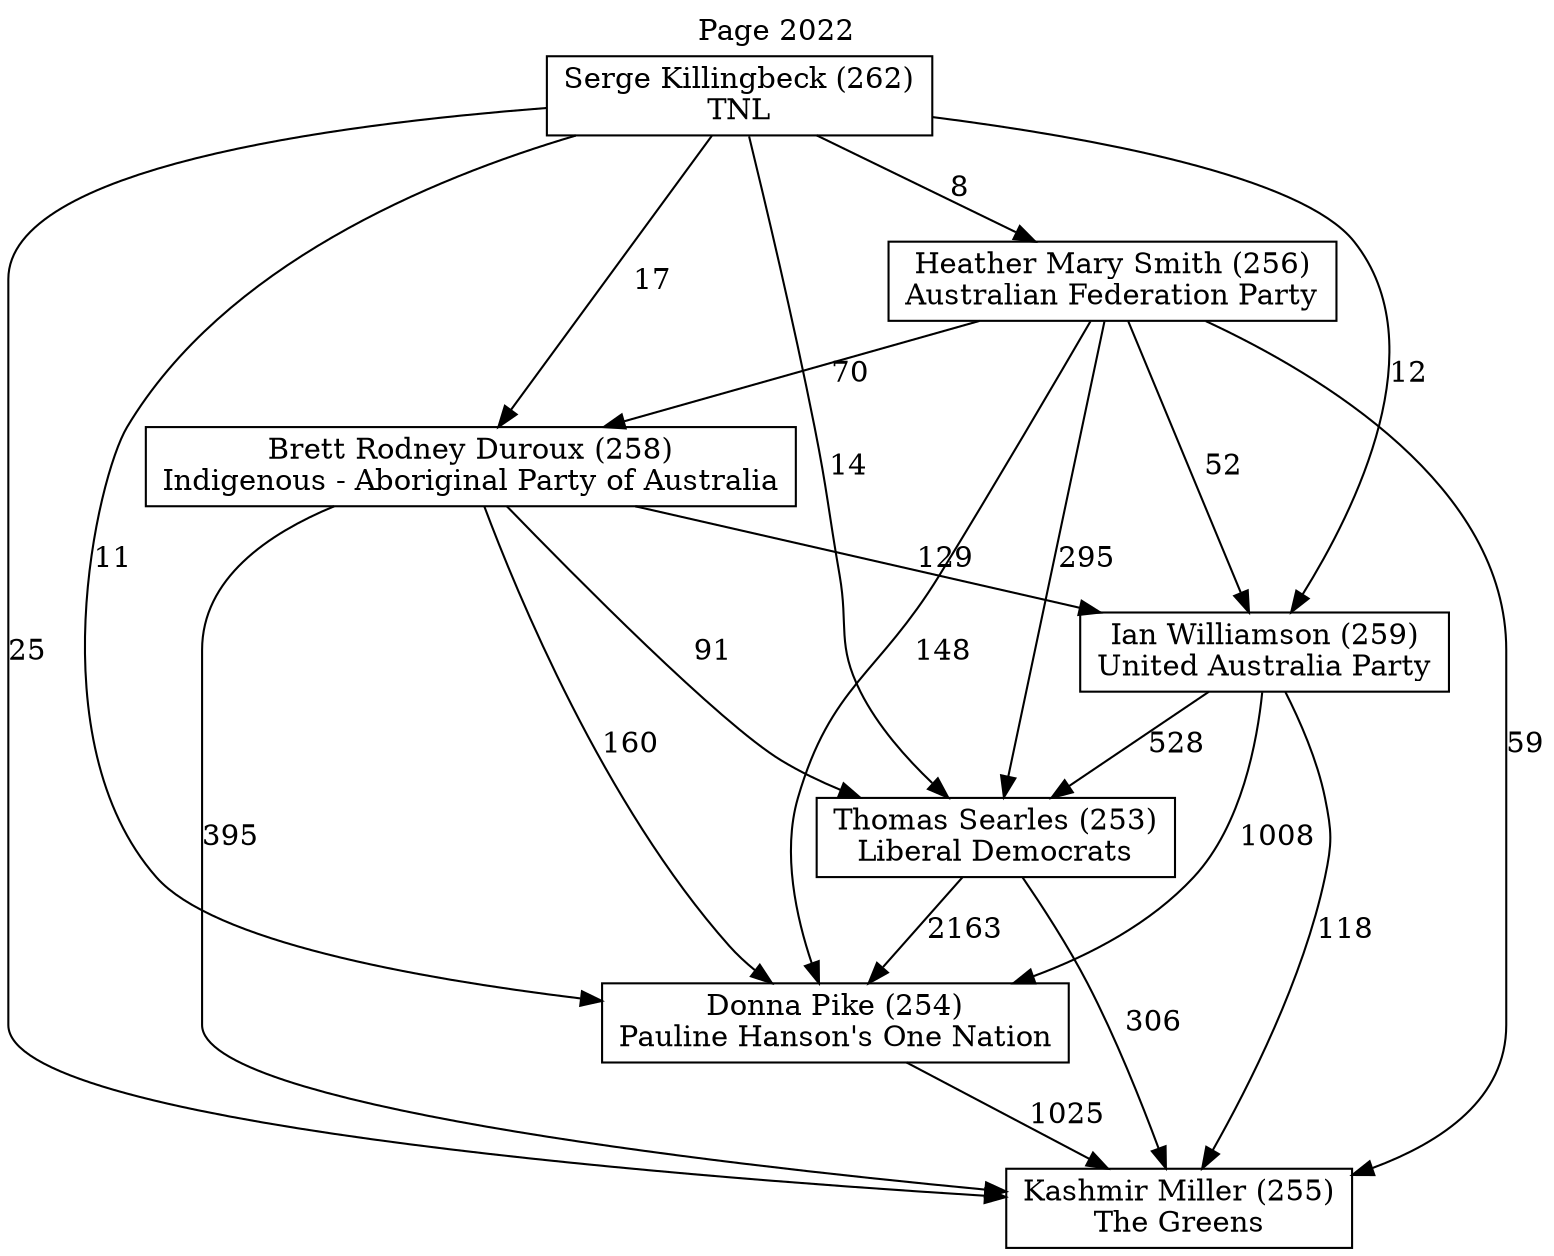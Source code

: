 // House preference flow
digraph "Kashmir Miller (255)_Page_2022" {
	graph [label="Page 2022" labelloc=t mclimit=10]
	node [shape=box]
	"Serge Killingbeck (262)" [label="Serge Killingbeck (262)
TNL"]
	"Donna Pike (254)" [label="Donna Pike (254)
Pauline Hanson's One Nation"]
	"Ian Williamson (259)" [label="Ian Williamson (259)
United Australia Party"]
	"Thomas Searles (253)" [label="Thomas Searles (253)
Liberal Democrats"]
	"Heather Mary Smith (256)" [label="Heather Mary Smith (256)
Australian Federation Party"]
	"Brett Rodney Duroux (258)" [label="Brett Rodney Duroux (258)
Indigenous - Aboriginal Party of Australia"]
	"Kashmir Miller (255)" [label="Kashmir Miller (255)
The Greens"]
	"Ian Williamson (259)" -> "Thomas Searles (253)" [label=528]
	"Brett Rodney Duroux (258)" -> "Ian Williamson (259)" [label=129]
	"Brett Rodney Duroux (258)" -> "Kashmir Miller (255)" [label=395]
	"Heather Mary Smith (256)" -> "Thomas Searles (253)" [label=295]
	"Heather Mary Smith (256)" -> "Ian Williamson (259)" [label=52]
	"Serge Killingbeck (262)" -> "Donna Pike (254)" [label=11]
	"Serge Killingbeck (262)" -> "Ian Williamson (259)" [label=12]
	"Heather Mary Smith (256)" -> "Kashmir Miller (255)" [label=59]
	"Serge Killingbeck (262)" -> "Heather Mary Smith (256)" [label=8]
	"Serge Killingbeck (262)" -> "Kashmir Miller (255)" [label=25]
	"Heather Mary Smith (256)" -> "Brett Rodney Duroux (258)" [label=70]
	"Serge Killingbeck (262)" -> "Brett Rodney Duroux (258)" [label=17]
	"Heather Mary Smith (256)" -> "Donna Pike (254)" [label=148]
	"Ian Williamson (259)" -> "Donna Pike (254)" [label=1008]
	"Brett Rodney Duroux (258)" -> "Donna Pike (254)" [label=160]
	"Donna Pike (254)" -> "Kashmir Miller (255)" [label=1025]
	"Thomas Searles (253)" -> "Donna Pike (254)" [label=2163]
	"Thomas Searles (253)" -> "Kashmir Miller (255)" [label=306]
	"Brett Rodney Duroux (258)" -> "Thomas Searles (253)" [label=91]
	"Serge Killingbeck (262)" -> "Thomas Searles (253)" [label=14]
	"Ian Williamson (259)" -> "Kashmir Miller (255)" [label=118]
}
